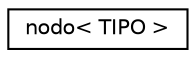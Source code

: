 digraph "Representación gráfica de la clase"
{
  edge [fontname="Helvetica",fontsize="10",labelfontname="Helvetica",labelfontsize="10"];
  node [fontname="Helvetica",fontsize="10",shape=record];
  rankdir="LR";
  Node0 [label="nodo\< TIPO \>",height=0.2,width=0.4,color="black", fillcolor="white", style="filled",URL="$classnodo.html"];
}
